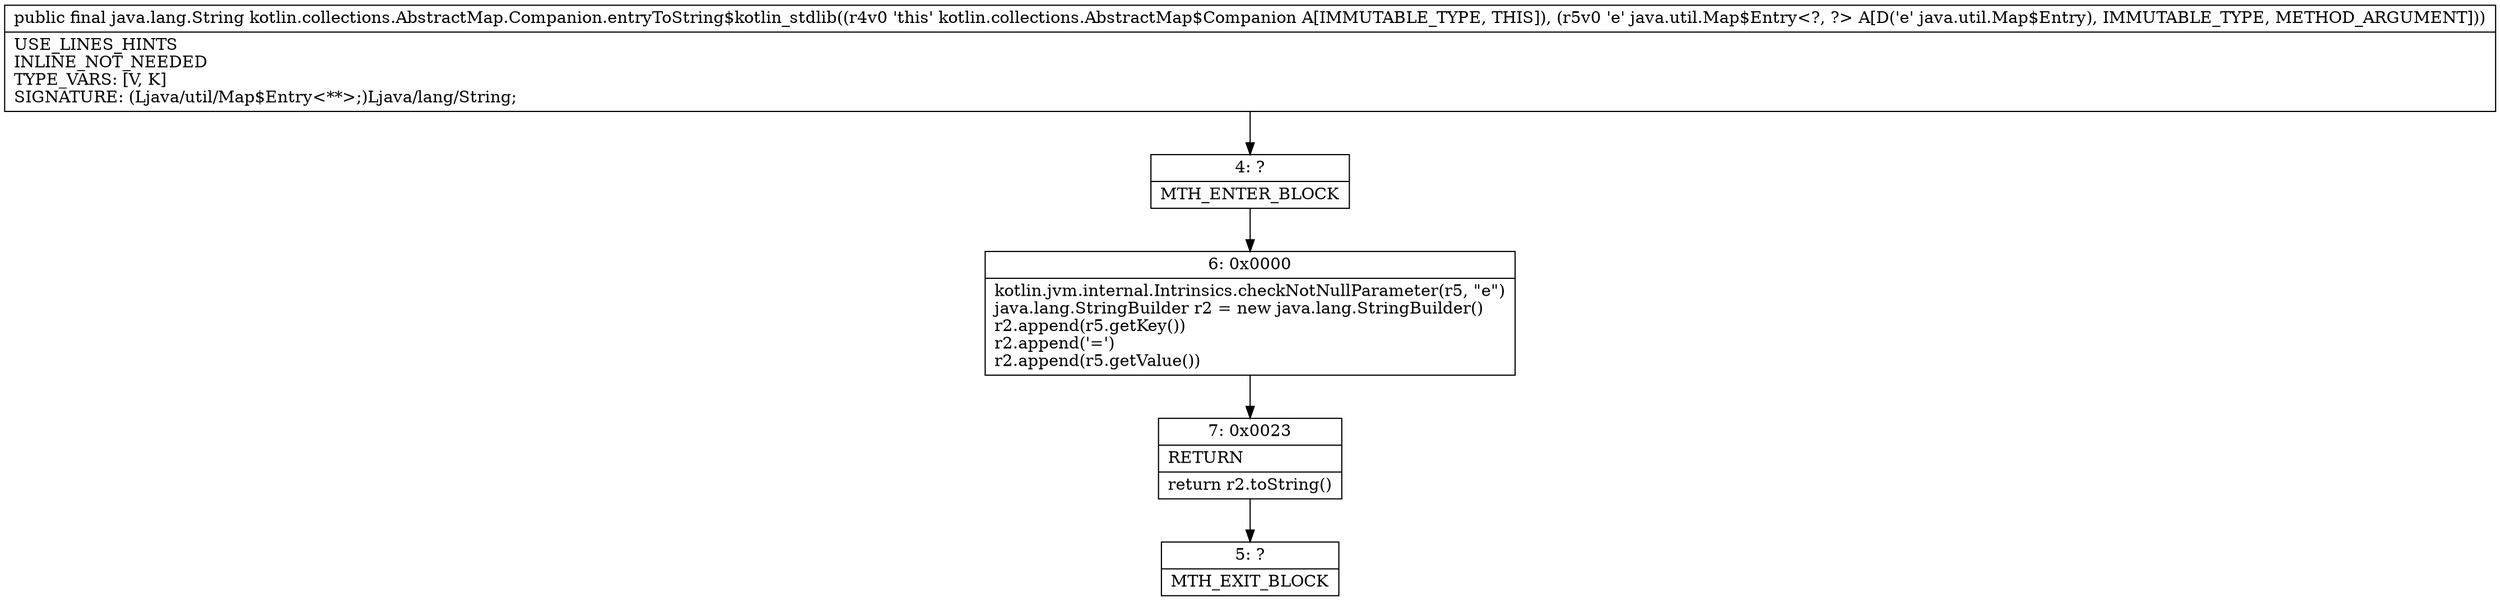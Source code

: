 digraph "CFG forkotlin.collections.AbstractMap.Companion.entryToString$kotlin_stdlib(Ljava\/util\/Map$Entry;)Ljava\/lang\/String;" {
Node_4 [shape=record,label="{4\:\ ?|MTH_ENTER_BLOCK\l}"];
Node_6 [shape=record,label="{6\:\ 0x0000|kotlin.jvm.internal.Intrinsics.checkNotNullParameter(r5, \"e\")\ljava.lang.StringBuilder r2 = new java.lang.StringBuilder()\lr2.append(r5.getKey())\lr2.append('=')\lr2.append(r5.getValue())\l}"];
Node_7 [shape=record,label="{7\:\ 0x0023|RETURN\l|return r2.toString()\l}"];
Node_5 [shape=record,label="{5\:\ ?|MTH_EXIT_BLOCK\l}"];
MethodNode[shape=record,label="{public final java.lang.String kotlin.collections.AbstractMap.Companion.entryToString$kotlin_stdlib((r4v0 'this' kotlin.collections.AbstractMap$Companion A[IMMUTABLE_TYPE, THIS]), (r5v0 'e' java.util.Map$Entry\<?, ?\> A[D('e' java.util.Map$Entry), IMMUTABLE_TYPE, METHOD_ARGUMENT]))  | USE_LINES_HINTS\lINLINE_NOT_NEEDED\lTYPE_VARS: [V, K]\lSIGNATURE: (Ljava\/util\/Map$Entry\<**\>;)Ljava\/lang\/String;\l}"];
MethodNode -> Node_4;Node_4 -> Node_6;
Node_6 -> Node_7;
Node_7 -> Node_5;
}

